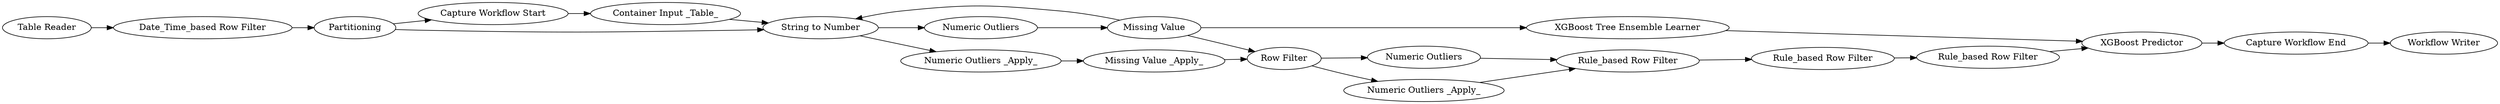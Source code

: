 digraph {
	1175 -> 1218
	159 -> 13
	1170 -> 1175
	13 -> 230
	237 -> 229
	232 -> 229
	1173 -> 1219
	227 -> 235
	235 -> 237
	236 -> 13
	227 -> 164
	230 -> 231
	232 -> 1213
	1214 -> 1173
	232 -> 227
	1215 -> 1176
	1213 -> 1214
	164 -> 232
	1218 -> 227
	1170 -> 227
	229 -> 159
	1176 -> 1170
	231 -> 1214
	229 -> 236
	231 [label="Rule_based Row Filter"]
	227 [label="String to Number"]
	1170 [label=Partitioning]
	1218 [label="Container Input _Table_"]
	230 [label="Rule_based Row Filter"]
	237 [label="Missing Value _Apply_"]
	236 [label="Numeric Outliers _Apply_"]
	164 [label="Numeric Outliers"]
	159 [label="Numeric Outliers"]
	1219 [label="Workflow Writer"]
	1213 [label="XGBoost Tree Ensemble Learner"]
	232 [label="Missing Value"]
	229 [label="Row Filter"]
	13 [label="Rule_based Row Filter"]
	1214 [label="XGBoost Predictor"]
	235 [label="Numeric Outliers _Apply_"]
	1215 [label="Table Reader"]
	1176 [label="Date_Time_based Row Filter"]
	1173 [label="Capture Workflow End"]
	1175 [label="Capture Workflow Start"]
	rankdir=LR
}
